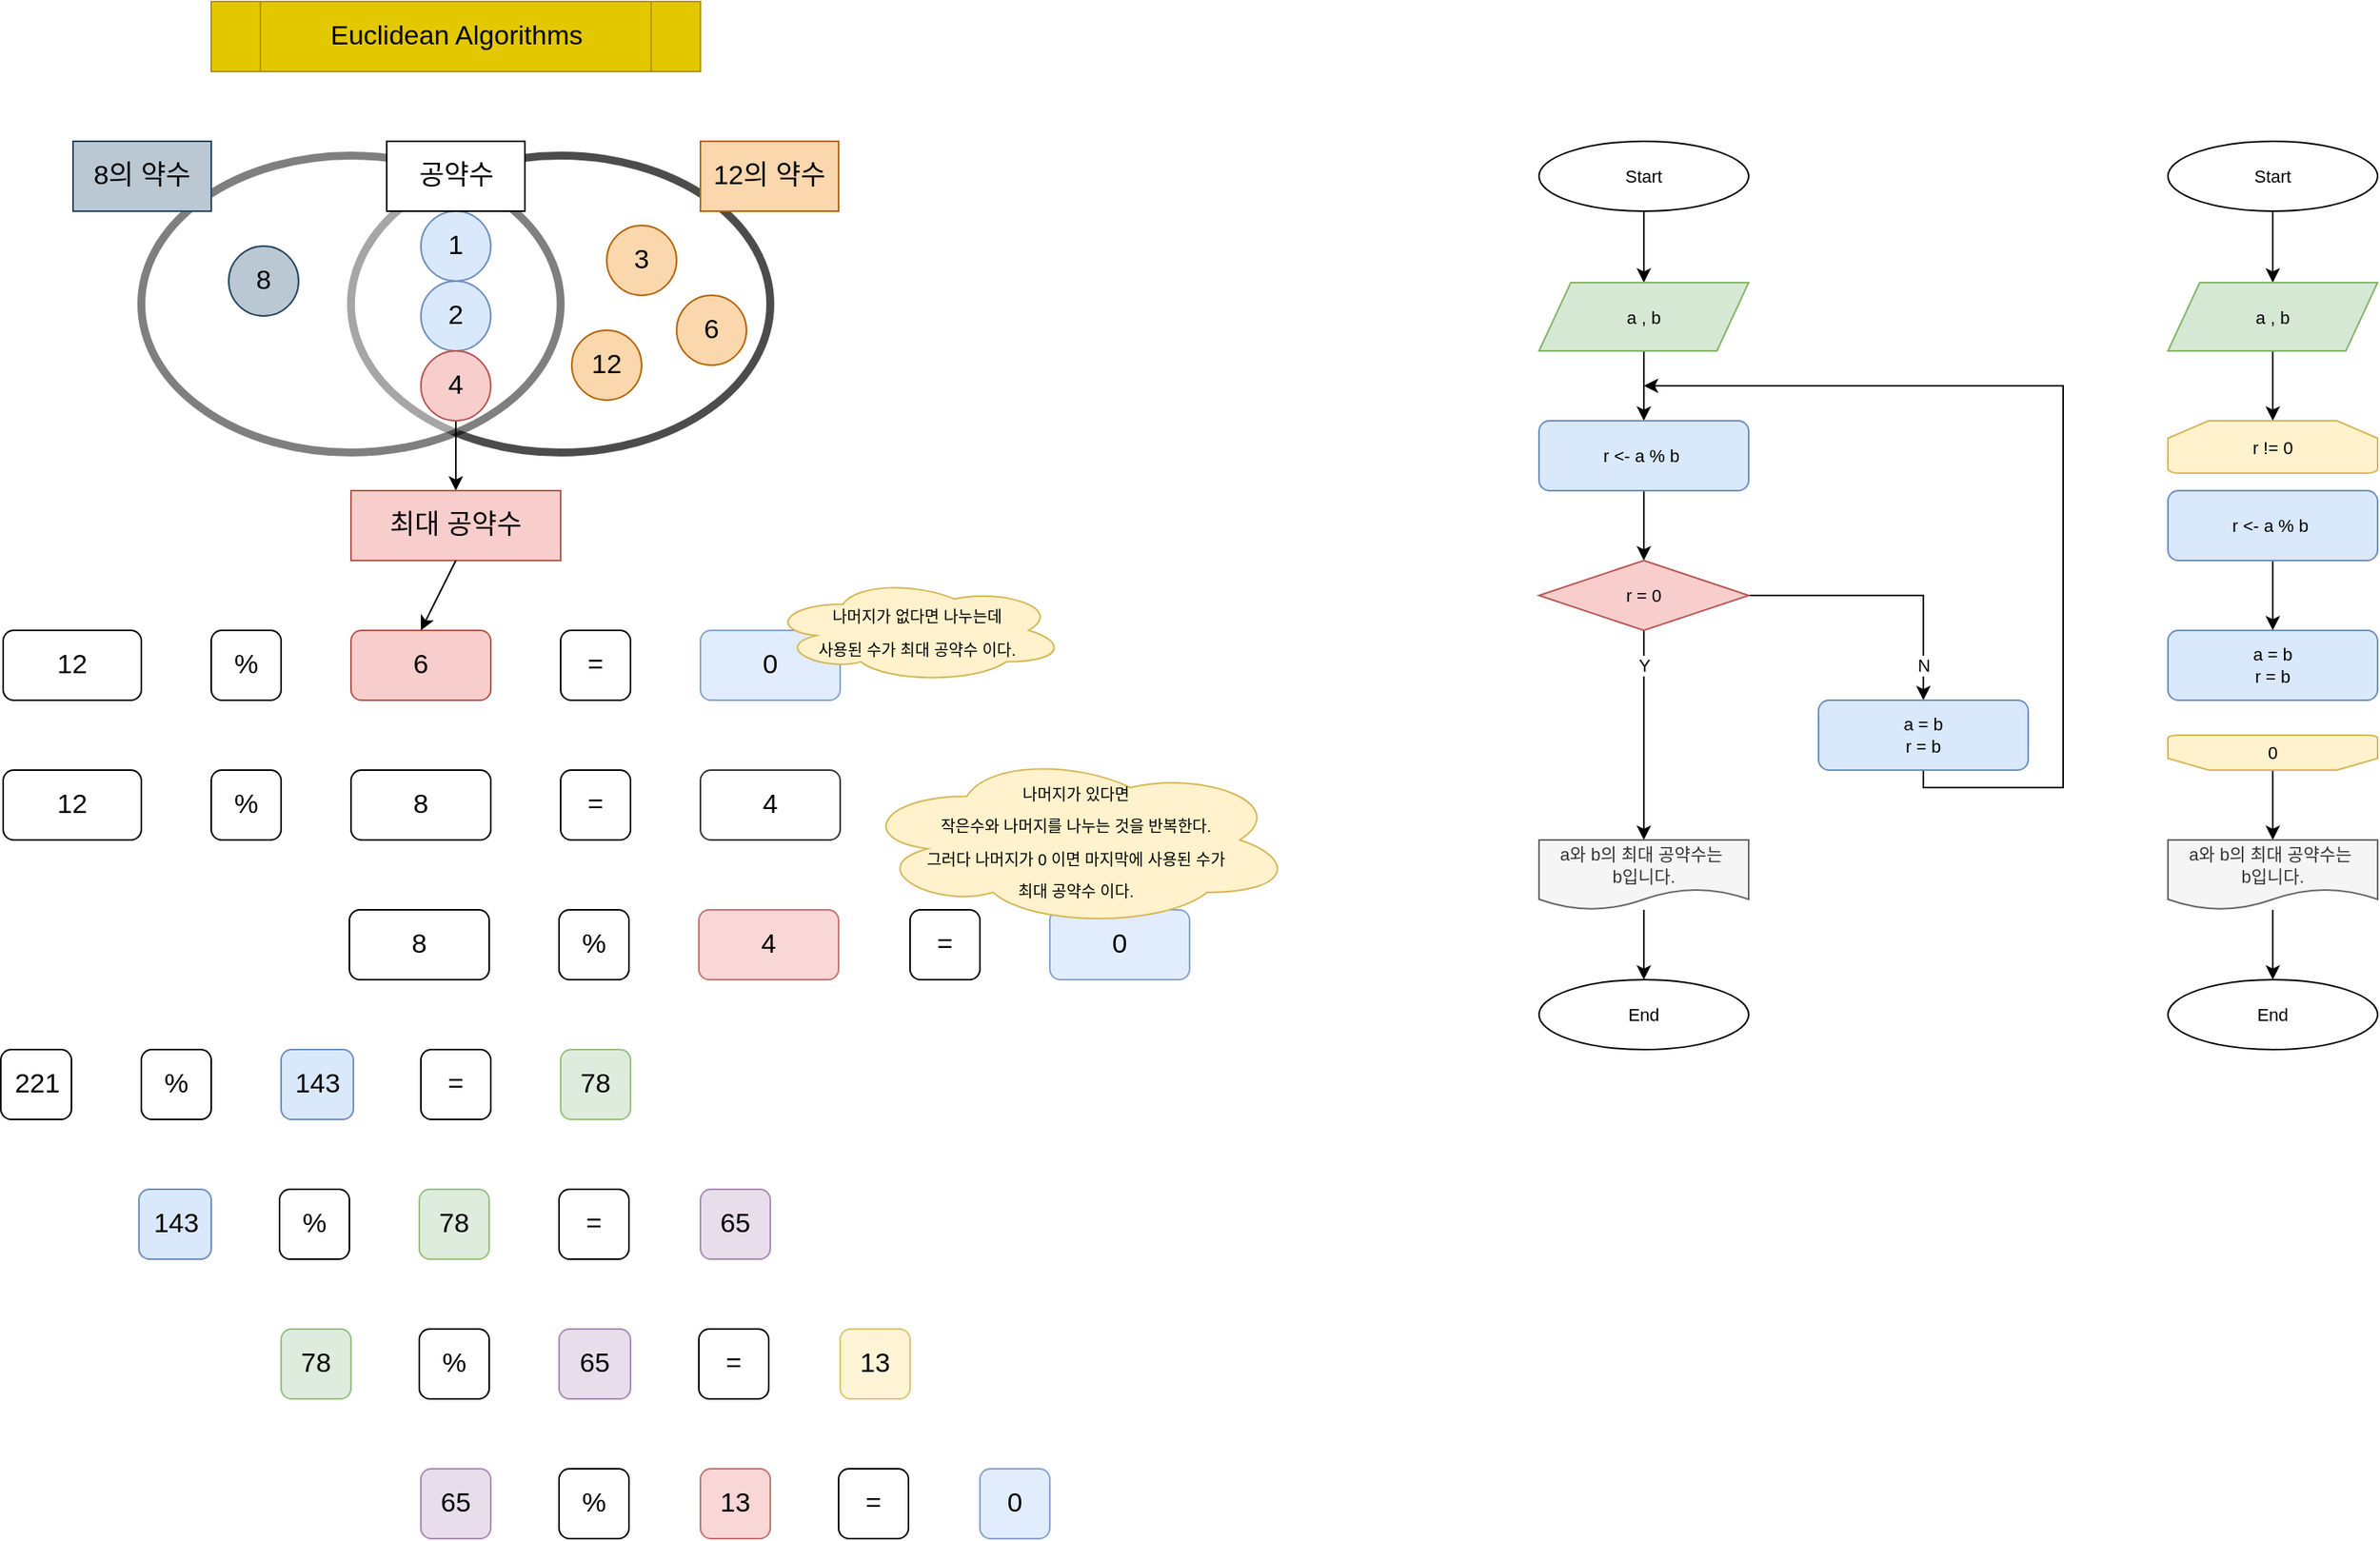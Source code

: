 <mxfile version="19.0.3" type="device"><diagram id="Do5-e4tF-cdf0mF3ewf5" name="Page-1"><mxGraphModel dx="1572" dy="761" grid="1" gridSize="11" guides="1" tooltips="1" connect="1" arrows="1" fold="1" page="0" pageScale="1" pageWidth="850" pageHeight="1100" math="0" shadow="0"><root><mxCell id="0"/><mxCell id="1" parent="0"/><mxCell id="LyqMsGg5hhP9cM3eLHG7-10" value="" style="ellipse;whiteSpace=wrap;html=1;fontSize=17;opacity=70;strokeWidth=5;" vertex="1" parent="1"><mxGeometry x="352" y="141" width="264" height="187" as="geometry"/></mxCell><mxCell id="LyqMsGg5hhP9cM3eLHG7-9" value="" style="ellipse;whiteSpace=wrap;html=1;fontSize=17;opacity=50;strokeWidth=5;" vertex="1" parent="1"><mxGeometry x="220" y="141" width="264" height="187" as="geometry"/></mxCell><mxCell id="LyqMsGg5hhP9cM3eLHG7-1" value="&lt;font style=&quot;font-size: 17px;&quot;&gt;Euclidean Algorithms&lt;/font&gt;" style="shape=process;whiteSpace=wrap;html=1;backgroundOutline=1;fillColor=#e3c800;fontColor=#000000;strokeColor=#B09500;" vertex="1" parent="1"><mxGeometry x="264" y="44" width="308" height="44" as="geometry"/></mxCell><mxCell id="LyqMsGg5hhP9cM3eLHG7-2" value="8" style="ellipse;whiteSpace=wrap;html=1;fontSize=17;fillColor=#bac8d3;strokeColor=#23445d;" vertex="1" parent="1"><mxGeometry x="275" y="198" width="44" height="44" as="geometry"/></mxCell><mxCell id="LyqMsGg5hhP9cM3eLHG7-3" value="1" style="ellipse;whiteSpace=wrap;html=1;fontSize=17;fillColor=#dae8fc;strokeColor=#6c8ebf;" vertex="1" parent="1"><mxGeometry x="396" y="176" width="44" height="44" as="geometry"/></mxCell><mxCell id="LyqMsGg5hhP9cM3eLHG7-4" value="2" style="ellipse;whiteSpace=wrap;html=1;fontSize=17;fillColor=#dae8fc;strokeColor=#6c8ebf;" vertex="1" parent="1"><mxGeometry x="396" y="220" width="44" height="44" as="geometry"/></mxCell><mxCell id="LyqMsGg5hhP9cM3eLHG7-15" style="edgeStyle=orthogonalEdgeStyle;rounded=0;orthogonalLoop=1;jettySize=auto;html=1;fontSize=17;" edge="1" parent="1" source="LyqMsGg5hhP9cM3eLHG7-5" target="LyqMsGg5hhP9cM3eLHG7-14"><mxGeometry relative="1" as="geometry"/></mxCell><mxCell id="LyqMsGg5hhP9cM3eLHG7-5" value="4" style="ellipse;whiteSpace=wrap;html=1;fontSize=17;fillColor=#f8cecc;strokeColor=#b85450;" vertex="1" parent="1"><mxGeometry x="396" y="264" width="44" height="44" as="geometry"/></mxCell><mxCell id="LyqMsGg5hhP9cM3eLHG7-6" value="3" style="ellipse;whiteSpace=wrap;html=1;fontSize=17;fillColor=#fad7ac;strokeColor=#b46504;" vertex="1" parent="1"><mxGeometry x="513" y="185" width="44" height="44" as="geometry"/></mxCell><mxCell id="LyqMsGg5hhP9cM3eLHG7-7" value="12" style="ellipse;whiteSpace=wrap;html=1;fontSize=17;fillColor=#fad7ac;strokeColor=#b46504;" vertex="1" parent="1"><mxGeometry x="491" y="251" width="44" height="44" as="geometry"/></mxCell><mxCell id="LyqMsGg5hhP9cM3eLHG7-8" value="6" style="ellipse;whiteSpace=wrap;html=1;fontSize=17;fillColor=#fad7ac;strokeColor=#b46504;" vertex="1" parent="1"><mxGeometry x="557" y="229" width="44" height="44" as="geometry"/></mxCell><mxCell id="LyqMsGg5hhP9cM3eLHG7-11" value="8의 약수" style="rounded=0;whiteSpace=wrap;html=1;fontSize=17;fillColor=#bac8d3;strokeColor=#23445d;" vertex="1" parent="1"><mxGeometry x="177" y="132" width="87" height="44" as="geometry"/></mxCell><mxCell id="LyqMsGg5hhP9cM3eLHG7-12" value="12의 약수" style="rounded=0;whiteSpace=wrap;html=1;fontSize=17;fillColor=#fad7ac;strokeColor=#b46504;" vertex="1" parent="1"><mxGeometry x="572" y="132" width="87" height="44" as="geometry"/></mxCell><mxCell id="LyqMsGg5hhP9cM3eLHG7-13" value="공약수" style="rounded=0;whiteSpace=wrap;html=1;fontSize=17;" vertex="1" parent="1"><mxGeometry x="374.5" y="132" width="87" height="44" as="geometry"/></mxCell><mxCell id="LyqMsGg5hhP9cM3eLHG7-14" value="최대 공약수" style="rounded=0;whiteSpace=wrap;html=1;fontSize=17;fillColor=#f8cecc;strokeColor=#b85450;" vertex="1" parent="1"><mxGeometry x="352" y="352" width="132" height="44" as="geometry"/></mxCell><mxCell id="LyqMsGg5hhP9cM3eLHG7-16" value="12" style="rounded=1;whiteSpace=wrap;html=1;fontSize=17;strokeWidth=1;" vertex="1" parent="1"><mxGeometry x="133" y="440" width="87" height="44" as="geometry"/></mxCell><mxCell id="LyqMsGg5hhP9cM3eLHG7-17" value="%" style="rounded=1;whiteSpace=wrap;html=1;fontSize=17;strokeWidth=1;" vertex="1" parent="1"><mxGeometry x="264" y="440" width="44" height="44" as="geometry"/></mxCell><mxCell id="LyqMsGg5hhP9cM3eLHG7-18" value="6" style="rounded=1;whiteSpace=wrap;html=1;fontSize=17;strokeWidth=1;fillColor=#f8cecc;strokeColor=#b85450;" vertex="1" parent="1"><mxGeometry x="352" y="440" width="88" height="44" as="geometry"/></mxCell><mxCell id="LyqMsGg5hhP9cM3eLHG7-19" value="0" style="rounded=1;whiteSpace=wrap;html=1;fontSize=17;strokeWidth=1;fillColor=#dae8fc;strokeColor=#6c8ebf;opacity=80;" vertex="1" parent="1"><mxGeometry x="572" y="440" width="88" height="44" as="geometry"/></mxCell><mxCell id="LyqMsGg5hhP9cM3eLHG7-20" value="=" style="rounded=1;whiteSpace=wrap;html=1;fontSize=17;strokeWidth=1;" vertex="1" parent="1"><mxGeometry x="484" y="440" width="44" height="44" as="geometry"/></mxCell><mxCell id="LyqMsGg5hhP9cM3eLHG7-21" value="" style="endArrow=classic;html=1;rounded=0;fontSize=17;exitX=0.5;exitY=1;exitDx=0;exitDy=0;entryX=0.5;entryY=0;entryDx=0;entryDy=0;" edge="1" parent="1" source="LyqMsGg5hhP9cM3eLHG7-14" target="LyqMsGg5hhP9cM3eLHG7-18"><mxGeometry width="50" height="50" relative="1" as="geometry"><mxPoint x="374.0" y="396" as="sourcePoint"/><mxPoint x="358" y="341" as="targetPoint"/></mxGeometry></mxCell><mxCell id="LyqMsGg5hhP9cM3eLHG7-25" value="12" style="rounded=1;whiteSpace=wrap;html=1;fontSize=17;strokeWidth=1;" vertex="1" parent="1"><mxGeometry x="133" y="528" width="87" height="44" as="geometry"/></mxCell><mxCell id="LyqMsGg5hhP9cM3eLHG7-26" value="%" style="rounded=1;whiteSpace=wrap;html=1;fontSize=17;strokeWidth=1;" vertex="1" parent="1"><mxGeometry x="264" y="528" width="44" height="44" as="geometry"/></mxCell><mxCell id="LyqMsGg5hhP9cM3eLHG7-27" value="8" style="rounded=1;whiteSpace=wrap;html=1;fontSize=17;strokeWidth=1;" vertex="1" parent="1"><mxGeometry x="352" y="528" width="88" height="44" as="geometry"/></mxCell><mxCell id="LyqMsGg5hhP9cM3eLHG7-28" value="4" style="rounded=1;whiteSpace=wrap;html=1;fontSize=17;strokeWidth=1;opacity=80;" vertex="1" parent="1"><mxGeometry x="572" y="528" width="88" height="44" as="geometry"/></mxCell><mxCell id="LyqMsGg5hhP9cM3eLHG7-29" value="=" style="rounded=1;whiteSpace=wrap;html=1;fontSize=17;strokeWidth=1;" vertex="1" parent="1"><mxGeometry x="484" y="528" width="44" height="44" as="geometry"/></mxCell><mxCell id="LyqMsGg5hhP9cM3eLHG7-31" value="&lt;font style=&quot;font-size: 10px;&quot;&gt;나머지가 없다면 나누는데 &lt;br&gt;사용된 수가 최대 공약수 이다.&lt;/font&gt;" style="ellipse;shape=cloud;whiteSpace=wrap;html=1;fontSize=17;strokeWidth=1;fillColor=#fff2cc;strokeColor=#d6b656;" vertex="1" parent="1"><mxGeometry x="615" y="407" width="187" height="66" as="geometry"/></mxCell><mxCell id="LyqMsGg5hhP9cM3eLHG7-32" value="8" style="rounded=1;whiteSpace=wrap;html=1;fontSize=17;strokeWidth=1;" vertex="1" parent="1"><mxGeometry x="351" y="616" width="88" height="44" as="geometry"/></mxCell><mxCell id="LyqMsGg5hhP9cM3eLHG7-33" value="4" style="rounded=1;whiteSpace=wrap;html=1;fontSize=17;strokeWidth=1;opacity=80;fillColor=#f8cecc;strokeColor=#b85450;" vertex="1" parent="1"><mxGeometry x="571" y="616" width="88" height="44" as="geometry"/></mxCell><mxCell id="LyqMsGg5hhP9cM3eLHG7-34" value="%" style="rounded=1;whiteSpace=wrap;html=1;fontSize=17;strokeWidth=1;" vertex="1" parent="1"><mxGeometry x="483" y="616" width="44" height="44" as="geometry"/></mxCell><mxCell id="LyqMsGg5hhP9cM3eLHG7-35" value="0" style="rounded=1;whiteSpace=wrap;html=1;fontSize=17;strokeWidth=1;fillColor=#dae8fc;strokeColor=#6c8ebf;opacity=80;" vertex="1" parent="1"><mxGeometry x="792" y="616" width="88" height="44" as="geometry"/></mxCell><mxCell id="LyqMsGg5hhP9cM3eLHG7-36" value="=" style="rounded=1;whiteSpace=wrap;html=1;fontSize=17;strokeWidth=1;" vertex="1" parent="1"><mxGeometry x="704" y="616" width="44" height="44" as="geometry"/></mxCell><mxCell id="LyqMsGg5hhP9cM3eLHG7-37" value="&lt;font style=&quot;font-size: 10px;&quot;&gt;나머지가 있다면 &lt;br&gt;작은수와 나머지를 나누는 것을 반복한다.&lt;br&gt;그러다 나머지가 0 이면 마지막에 사용된 수가 &lt;br&gt;최대 공약수 이다.&lt;/font&gt;" style="ellipse;shape=cloud;whiteSpace=wrap;html=1;fontSize=17;strokeWidth=1;fillColor=#fff2cc;strokeColor=#d6b656;" vertex="1" parent="1"><mxGeometry x="671" y="517" width="275" height="110" as="geometry"/></mxCell><mxCell id="LyqMsGg5hhP9cM3eLHG7-38" value="221" style="rounded=1;whiteSpace=wrap;html=1;fontSize=17;strokeWidth=1;" vertex="1" parent="1"><mxGeometry x="131.5" y="704" width="44.5" height="44" as="geometry"/></mxCell><mxCell id="LyqMsGg5hhP9cM3eLHG7-39" value="%" style="rounded=1;whiteSpace=wrap;html=1;fontSize=17;strokeWidth=1;" vertex="1" parent="1"><mxGeometry x="220" y="704" width="44" height="44" as="geometry"/></mxCell><mxCell id="LyqMsGg5hhP9cM3eLHG7-40" value="143" style="rounded=1;whiteSpace=wrap;html=1;fontSize=17;strokeWidth=1;fillColor=#dae8fc;strokeColor=#6c8ebf;" vertex="1" parent="1"><mxGeometry x="308" y="704" width="45.5" height="44" as="geometry"/></mxCell><mxCell id="LyqMsGg5hhP9cM3eLHG7-41" value="78" style="rounded=1;whiteSpace=wrap;html=1;fontSize=17;strokeWidth=1;opacity=80;fillColor=#d5e8d4;strokeColor=#82b366;" vertex="1" parent="1"><mxGeometry x="484" y="704" width="44" height="44" as="geometry"/></mxCell><mxCell id="LyqMsGg5hhP9cM3eLHG7-42" value="=" style="rounded=1;whiteSpace=wrap;html=1;fontSize=17;strokeWidth=1;" vertex="1" parent="1"><mxGeometry x="396" y="704" width="44" height="44" as="geometry"/></mxCell><mxCell id="LyqMsGg5hhP9cM3eLHG7-50" value="%" style="rounded=1;whiteSpace=wrap;html=1;fontSize=17;strokeWidth=1;" vertex="1" parent="1"><mxGeometry x="307" y="792" width="44" height="44" as="geometry"/></mxCell><mxCell id="LyqMsGg5hhP9cM3eLHG7-51" value="65" style="rounded=1;whiteSpace=wrap;html=1;fontSize=17;strokeWidth=1;opacity=80;fillColor=#e1d5e7;strokeColor=#9673a6;" vertex="1" parent="1"><mxGeometry x="572" y="792" width="44" height="44" as="geometry"/></mxCell><mxCell id="LyqMsGg5hhP9cM3eLHG7-52" value="=" style="rounded=1;whiteSpace=wrap;html=1;fontSize=17;strokeWidth=1;" vertex="1" parent="1"><mxGeometry x="483" y="792" width="44" height="44" as="geometry"/></mxCell><mxCell id="LyqMsGg5hhP9cM3eLHG7-53" value="78" style="rounded=1;whiteSpace=wrap;html=1;fontSize=17;strokeWidth=1;opacity=80;fillColor=#d5e8d4;strokeColor=#82b366;" vertex="1" parent="1"><mxGeometry x="308" y="880" width="44" height="44" as="geometry"/></mxCell><mxCell id="LyqMsGg5hhP9cM3eLHG7-54" value="65" style="rounded=1;whiteSpace=wrap;html=1;fontSize=17;strokeWidth=1;opacity=80;fillColor=#e1d5e7;strokeColor=#9673a6;" vertex="1" parent="1"><mxGeometry x="483" y="880" width="45" height="44" as="geometry"/></mxCell><mxCell id="LyqMsGg5hhP9cM3eLHG7-55" value="%" style="rounded=1;whiteSpace=wrap;html=1;fontSize=17;strokeWidth=1;" vertex="1" parent="1"><mxGeometry x="395" y="880" width="44" height="44" as="geometry"/></mxCell><mxCell id="LyqMsGg5hhP9cM3eLHG7-56" value="13" style="rounded=1;whiteSpace=wrap;html=1;fontSize=17;strokeWidth=1;opacity=80;fillColor=#fff2cc;strokeColor=#d6b656;" vertex="1" parent="1"><mxGeometry x="660" y="880" width="44" height="44" as="geometry"/></mxCell><mxCell id="LyqMsGg5hhP9cM3eLHG7-57" value="=" style="rounded=1;whiteSpace=wrap;html=1;fontSize=17;strokeWidth=1;" vertex="1" parent="1"><mxGeometry x="571" y="880" width="44" height="44" as="geometry"/></mxCell><mxCell id="LyqMsGg5hhP9cM3eLHG7-58" value="65" style="rounded=1;whiteSpace=wrap;html=1;fontSize=17;strokeWidth=1;opacity=80;fillColor=#e1d5e7;strokeColor=#9673a6;" vertex="1" parent="1"><mxGeometry x="396" y="968" width="44" height="44" as="geometry"/></mxCell><mxCell id="LyqMsGg5hhP9cM3eLHG7-59" value="13" style="rounded=1;whiteSpace=wrap;html=1;fontSize=17;strokeWidth=1;opacity=80;fillColor=#f8cecc;strokeColor=#b85450;" vertex="1" parent="1"><mxGeometry x="572" y="968" width="44" height="44" as="geometry"/></mxCell><mxCell id="LyqMsGg5hhP9cM3eLHG7-60" value="%" style="rounded=1;whiteSpace=wrap;html=1;fontSize=17;strokeWidth=1;" vertex="1" parent="1"><mxGeometry x="483" y="968" width="44" height="44" as="geometry"/></mxCell><mxCell id="LyqMsGg5hhP9cM3eLHG7-61" value="0" style="rounded=1;whiteSpace=wrap;html=1;fontSize=17;strokeWidth=1;opacity=80;fillColor=#dae8fc;strokeColor=#6c8ebf;" vertex="1" parent="1"><mxGeometry x="748" y="968" width="44" height="44" as="geometry"/></mxCell><mxCell id="LyqMsGg5hhP9cM3eLHG7-62" value="=" style="rounded=1;whiteSpace=wrap;html=1;fontSize=17;strokeWidth=1;" vertex="1" parent="1"><mxGeometry x="659" y="968" width="44" height="44" as="geometry"/></mxCell><mxCell id="LyqMsGg5hhP9cM3eLHG7-63" value="143" style="rounded=1;whiteSpace=wrap;html=1;fontSize=17;strokeWidth=1;fillColor=#dae8fc;strokeColor=#6c8ebf;" vertex="1" parent="1"><mxGeometry x="218.5" y="792" width="45.5" height="44" as="geometry"/></mxCell><mxCell id="LyqMsGg5hhP9cM3eLHG7-65" value="78" style="rounded=1;whiteSpace=wrap;html=1;fontSize=17;strokeWidth=1;opacity=80;fillColor=#d5e8d4;strokeColor=#82b366;" vertex="1" parent="1"><mxGeometry x="395" y="792" width="44" height="44" as="geometry"/></mxCell><mxCell id="LyqMsGg5hhP9cM3eLHG7-73" style="edgeStyle=orthogonalEdgeStyle;rounded=0;orthogonalLoop=1;jettySize=auto;html=1;fontSize=11;" edge="1" parent="1" source="LyqMsGg5hhP9cM3eLHG7-66" target="LyqMsGg5hhP9cM3eLHG7-67"><mxGeometry relative="1" as="geometry"/></mxCell><mxCell id="LyqMsGg5hhP9cM3eLHG7-66" value="&lt;font style=&quot;font-size: 11px;&quot;&gt;Start&lt;/font&gt;" style="ellipse;whiteSpace=wrap;html=1;fontSize=10;strokeWidth=1;" vertex="1" parent="1"><mxGeometry x="1100" y="132" width="132" height="44" as="geometry"/></mxCell><mxCell id="LyqMsGg5hhP9cM3eLHG7-74" style="edgeStyle=orthogonalEdgeStyle;rounded=0;orthogonalLoop=1;jettySize=auto;html=1;entryX=0.5;entryY=0;entryDx=0;entryDy=0;fontSize=11;" edge="1" parent="1" source="LyqMsGg5hhP9cM3eLHG7-67" target="LyqMsGg5hhP9cM3eLHG7-68"><mxGeometry relative="1" as="geometry"/></mxCell><mxCell id="LyqMsGg5hhP9cM3eLHG7-67" value="&lt;font style=&quot;font-size: 11px;&quot;&gt;a , b&lt;/font&gt;" style="shape=parallelogram;perimeter=parallelogramPerimeter;whiteSpace=wrap;html=1;fixedSize=1;fontSize=10;strokeWidth=1;fillColor=#d5e8d4;strokeColor=#82b366;" vertex="1" parent="1"><mxGeometry x="1100" y="221" width="132" height="43" as="geometry"/></mxCell><mxCell id="LyqMsGg5hhP9cM3eLHG7-75" style="edgeStyle=orthogonalEdgeStyle;rounded=0;orthogonalLoop=1;jettySize=auto;html=1;entryX=0.5;entryY=0;entryDx=0;entryDy=0;fontSize=11;" edge="1" parent="1" source="LyqMsGg5hhP9cM3eLHG7-68" target="LyqMsGg5hhP9cM3eLHG7-69"><mxGeometry relative="1" as="geometry"/></mxCell><mxCell id="LyqMsGg5hhP9cM3eLHG7-68" value="r &amp;lt;- a % b&amp;nbsp;" style="rounded=1;whiteSpace=wrap;html=1;fontSize=11;strokeWidth=1;fillColor=#dae8fc;strokeColor=#6c8ebf;" vertex="1" parent="1"><mxGeometry x="1100" y="308" width="132" height="44" as="geometry"/></mxCell><mxCell id="LyqMsGg5hhP9cM3eLHG7-76" value="Y" style="edgeStyle=orthogonalEdgeStyle;rounded=0;orthogonalLoop=1;jettySize=auto;html=1;entryX=0.5;entryY=0;entryDx=0;entryDy=0;fontSize=11;" edge="1" parent="1" source="LyqMsGg5hhP9cM3eLHG7-69" target="LyqMsGg5hhP9cM3eLHG7-70"><mxGeometry x="-0.667" relative="1" as="geometry"><mxPoint as="offset"/></mxGeometry></mxCell><mxCell id="LyqMsGg5hhP9cM3eLHG7-81" value="N" style="edgeStyle=orthogonalEdgeStyle;rounded=0;orthogonalLoop=1;jettySize=auto;html=1;entryX=0.5;entryY=0;entryDx=0;entryDy=0;fontSize=11;" edge="1" parent="1" source="LyqMsGg5hhP9cM3eLHG7-69" target="LyqMsGg5hhP9cM3eLHG7-72"><mxGeometry x="0.75" relative="1" as="geometry"><mxPoint as="offset"/></mxGeometry></mxCell><mxCell id="LyqMsGg5hhP9cM3eLHG7-69" value="r = 0" style="rhombus;whiteSpace=wrap;html=1;fontSize=11;strokeWidth=1;fillColor=#f8cecc;strokeColor=#b85450;" vertex="1" parent="1"><mxGeometry x="1100" y="396" width="132" height="44" as="geometry"/></mxCell><mxCell id="LyqMsGg5hhP9cM3eLHG7-78" style="edgeStyle=orthogonalEdgeStyle;rounded=0;orthogonalLoop=1;jettySize=auto;html=1;entryX=0.5;entryY=0;entryDx=0;entryDy=0;fontSize=11;" edge="1" parent="1" source="LyqMsGg5hhP9cM3eLHG7-70" target="LyqMsGg5hhP9cM3eLHG7-71"><mxGeometry relative="1" as="geometry"/></mxCell><mxCell id="LyqMsGg5hhP9cM3eLHG7-70" value="a와 b의 최대 공약수는&amp;nbsp;&lt;br&gt;b입니다." style="shape=document;whiteSpace=wrap;html=1;boundedLbl=1;fontSize=11;strokeWidth=1;fillColor=#f5f5f5;fontColor=#333333;strokeColor=#666666;" vertex="1" parent="1"><mxGeometry x="1100" y="572" width="132" height="44" as="geometry"/></mxCell><mxCell id="LyqMsGg5hhP9cM3eLHG7-71" value="&lt;font style=&quot;font-size: 11px;&quot;&gt;End&lt;/font&gt;" style="ellipse;whiteSpace=wrap;html=1;fontSize=10;strokeWidth=1;" vertex="1" parent="1"><mxGeometry x="1100" y="660" width="132" height="44" as="geometry"/></mxCell><mxCell id="LyqMsGg5hhP9cM3eLHG7-79" style="edgeStyle=orthogonalEdgeStyle;rounded=0;orthogonalLoop=1;jettySize=auto;html=1;fontSize=11;" edge="1" parent="1" source="LyqMsGg5hhP9cM3eLHG7-72"><mxGeometry relative="1" as="geometry"><mxPoint x="1166" y="286" as="targetPoint"/><Array as="points"><mxPoint x="1342" y="539"/><mxPoint x="1430" y="539"/><mxPoint x="1430" y="286"/><mxPoint x="1166" y="286"/></Array></mxGeometry></mxCell><mxCell id="LyqMsGg5hhP9cM3eLHG7-72" value="a = b&lt;br&gt;r = b" style="rounded=1;whiteSpace=wrap;html=1;fontSize=11;strokeWidth=1;fillColor=#dae8fc;strokeColor=#6c8ebf;" vertex="1" parent="1"><mxGeometry x="1276" y="484" width="132" height="44" as="geometry"/></mxCell><mxCell id="LyqMsGg5hhP9cM3eLHG7-82" style="edgeStyle=orthogonalEdgeStyle;rounded=0;orthogonalLoop=1;jettySize=auto;html=1;fontSize=11;" edge="1" parent="1" source="LyqMsGg5hhP9cM3eLHG7-83" target="LyqMsGg5hhP9cM3eLHG7-84"><mxGeometry relative="1" as="geometry"/></mxCell><mxCell id="LyqMsGg5hhP9cM3eLHG7-83" value="&lt;font style=&quot;font-size: 11px;&quot;&gt;Start&lt;/font&gt;" style="ellipse;whiteSpace=wrap;html=1;fontSize=10;strokeWidth=1;" vertex="1" parent="1"><mxGeometry x="1496" y="132" width="132" height="44" as="geometry"/></mxCell><mxCell id="LyqMsGg5hhP9cM3eLHG7-95" style="edgeStyle=orthogonalEdgeStyle;rounded=0;orthogonalLoop=1;jettySize=auto;html=1;entryX=0.5;entryY=0;entryDx=0;entryDy=0;entryPerimeter=0;fontSize=11;" edge="1" parent="1" source="LyqMsGg5hhP9cM3eLHG7-84" target="LyqMsGg5hhP9cM3eLHG7-85"><mxGeometry relative="1" as="geometry"/></mxCell><mxCell id="LyqMsGg5hhP9cM3eLHG7-84" value="&lt;font style=&quot;font-size: 11px;&quot;&gt;a , b&lt;/font&gt;" style="shape=parallelogram;perimeter=parallelogramPerimeter;whiteSpace=wrap;html=1;fixedSize=1;fontSize=10;strokeWidth=1;fillColor=#d5e8d4;strokeColor=#82b366;" vertex="1" parent="1"><mxGeometry x="1496" y="221" width="132" height="43" as="geometry"/></mxCell><mxCell id="LyqMsGg5hhP9cM3eLHG7-85" value="r != 0" style="strokeWidth=1;html=1;shape=mxgraph.flowchart.loop_limit;whiteSpace=wrap;fontSize=11;fillColor=#fff2cc;strokeColor=#d6b656;" vertex="1" parent="1"><mxGeometry x="1496" y="308" width="132" height="33" as="geometry"/></mxCell><mxCell id="LyqMsGg5hhP9cM3eLHG7-98" style="edgeStyle=orthogonalEdgeStyle;rounded=0;orthogonalLoop=1;jettySize=auto;html=1;entryX=0.5;entryY=0;entryDx=0;entryDy=0;fontSize=11;" edge="1" parent="1" source="LyqMsGg5hhP9cM3eLHG7-86" target="LyqMsGg5hhP9cM3eLHG7-88"><mxGeometry relative="1" as="geometry"/></mxCell><mxCell id="LyqMsGg5hhP9cM3eLHG7-86" value="0" style="strokeWidth=1;html=1;shape=mxgraph.flowchart.loop_limit;whiteSpace=wrap;fontSize=11;fillColor=#fff2cc;strokeColor=#d6b656;direction=west;" vertex="1" parent="1"><mxGeometry x="1496" y="506" width="132" height="22" as="geometry"/></mxCell><mxCell id="LyqMsGg5hhP9cM3eLHG7-87" style="edgeStyle=orthogonalEdgeStyle;rounded=0;orthogonalLoop=1;jettySize=auto;html=1;entryX=0.5;entryY=0;entryDx=0;entryDy=0;fontSize=11;" edge="1" parent="1" source="LyqMsGg5hhP9cM3eLHG7-88" target="LyqMsGg5hhP9cM3eLHG7-89"><mxGeometry relative="1" as="geometry"/></mxCell><mxCell id="LyqMsGg5hhP9cM3eLHG7-88" value="a와 b의 최대 공약수는&amp;nbsp;&lt;br&gt;b입니다." style="shape=document;whiteSpace=wrap;html=1;boundedLbl=1;fontSize=11;strokeWidth=1;fillColor=#f5f5f5;fontColor=#333333;strokeColor=#666666;" vertex="1" parent="1"><mxGeometry x="1496" y="572" width="132" height="44" as="geometry"/></mxCell><mxCell id="LyqMsGg5hhP9cM3eLHG7-89" value="&lt;font style=&quot;font-size: 11px;&quot;&gt;End&lt;/font&gt;" style="ellipse;whiteSpace=wrap;html=1;fontSize=10;strokeWidth=1;" vertex="1" parent="1"><mxGeometry x="1496" y="660" width="132" height="44" as="geometry"/></mxCell><mxCell id="LyqMsGg5hhP9cM3eLHG7-97" style="edgeStyle=orthogonalEdgeStyle;rounded=0;orthogonalLoop=1;jettySize=auto;html=1;entryX=0.5;entryY=0;entryDx=0;entryDy=0;fontSize=11;" edge="1" parent="1" source="LyqMsGg5hhP9cM3eLHG7-90"><mxGeometry relative="1" as="geometry"><mxPoint x="1562" y="440" as="targetPoint"/></mxGeometry></mxCell><mxCell id="LyqMsGg5hhP9cM3eLHG7-90" value="r &amp;lt;- a % b&amp;nbsp;" style="rounded=1;whiteSpace=wrap;html=1;fontSize=11;strokeWidth=1;fillColor=#dae8fc;strokeColor=#6c8ebf;" vertex="1" parent="1"><mxGeometry x="1496" y="352" width="132" height="44" as="geometry"/></mxCell><mxCell id="LyqMsGg5hhP9cM3eLHG7-92" value="a = b&lt;br&gt;r = b" style="rounded=1;whiteSpace=wrap;html=1;fontSize=11;strokeWidth=1;fillColor=#dae8fc;strokeColor=#6c8ebf;" vertex="1" parent="1"><mxGeometry x="1496" y="440" width="132" height="44" as="geometry"/></mxCell></root></mxGraphModel></diagram></mxfile>